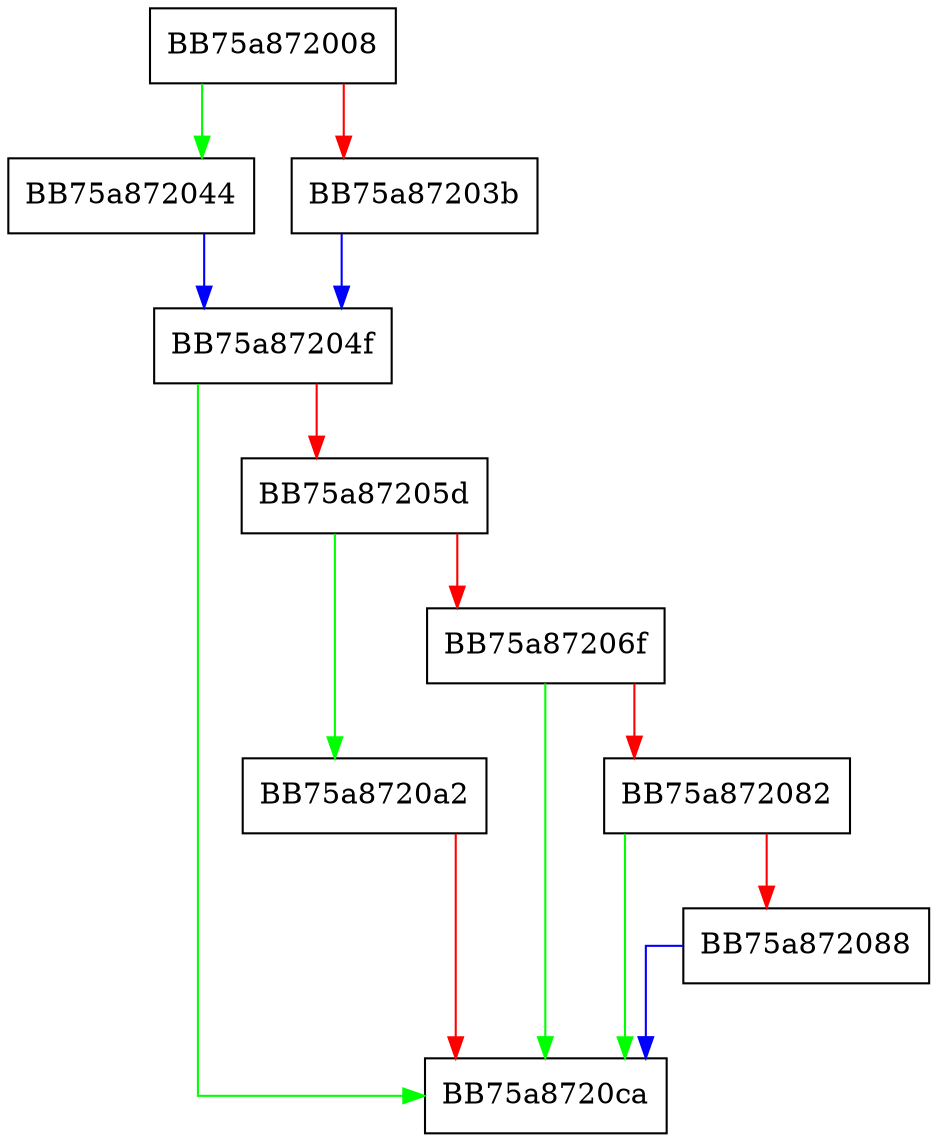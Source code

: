 digraph TestIsProxyProcess {
  node [shape="box"];
  graph [splines=ortho];
  BB75a872008 -> BB75a872044 [color="green"];
  BB75a872008 -> BB75a87203b [color="red"];
  BB75a87203b -> BB75a87204f [color="blue"];
  BB75a872044 -> BB75a87204f [color="blue"];
  BB75a87204f -> BB75a8720ca [color="green"];
  BB75a87204f -> BB75a87205d [color="red"];
  BB75a87205d -> BB75a8720a2 [color="green"];
  BB75a87205d -> BB75a87206f [color="red"];
  BB75a87206f -> BB75a8720ca [color="green"];
  BB75a87206f -> BB75a872082 [color="red"];
  BB75a872082 -> BB75a8720ca [color="green"];
  BB75a872082 -> BB75a872088 [color="red"];
  BB75a872088 -> BB75a8720ca [color="blue"];
  BB75a8720a2 -> BB75a8720ca [color="red"];
}